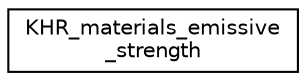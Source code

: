 digraph "Graphical Class Hierarchy"
{
 // LATEX_PDF_SIZE
  edge [fontname="Helvetica",fontsize="10",labelfontname="Helvetica",labelfontsize="10"];
  node [fontname="Helvetica",fontsize="10",shape=record];
  rankdir="LR";
  Node0 [label="KHR_materials_emissive\l_strength",height=0.2,width=0.4,color="black", fillcolor="white", style="filled",URL="$struct_k_h_r__materials__emissive__strength.html",tooltip=" "];
}
